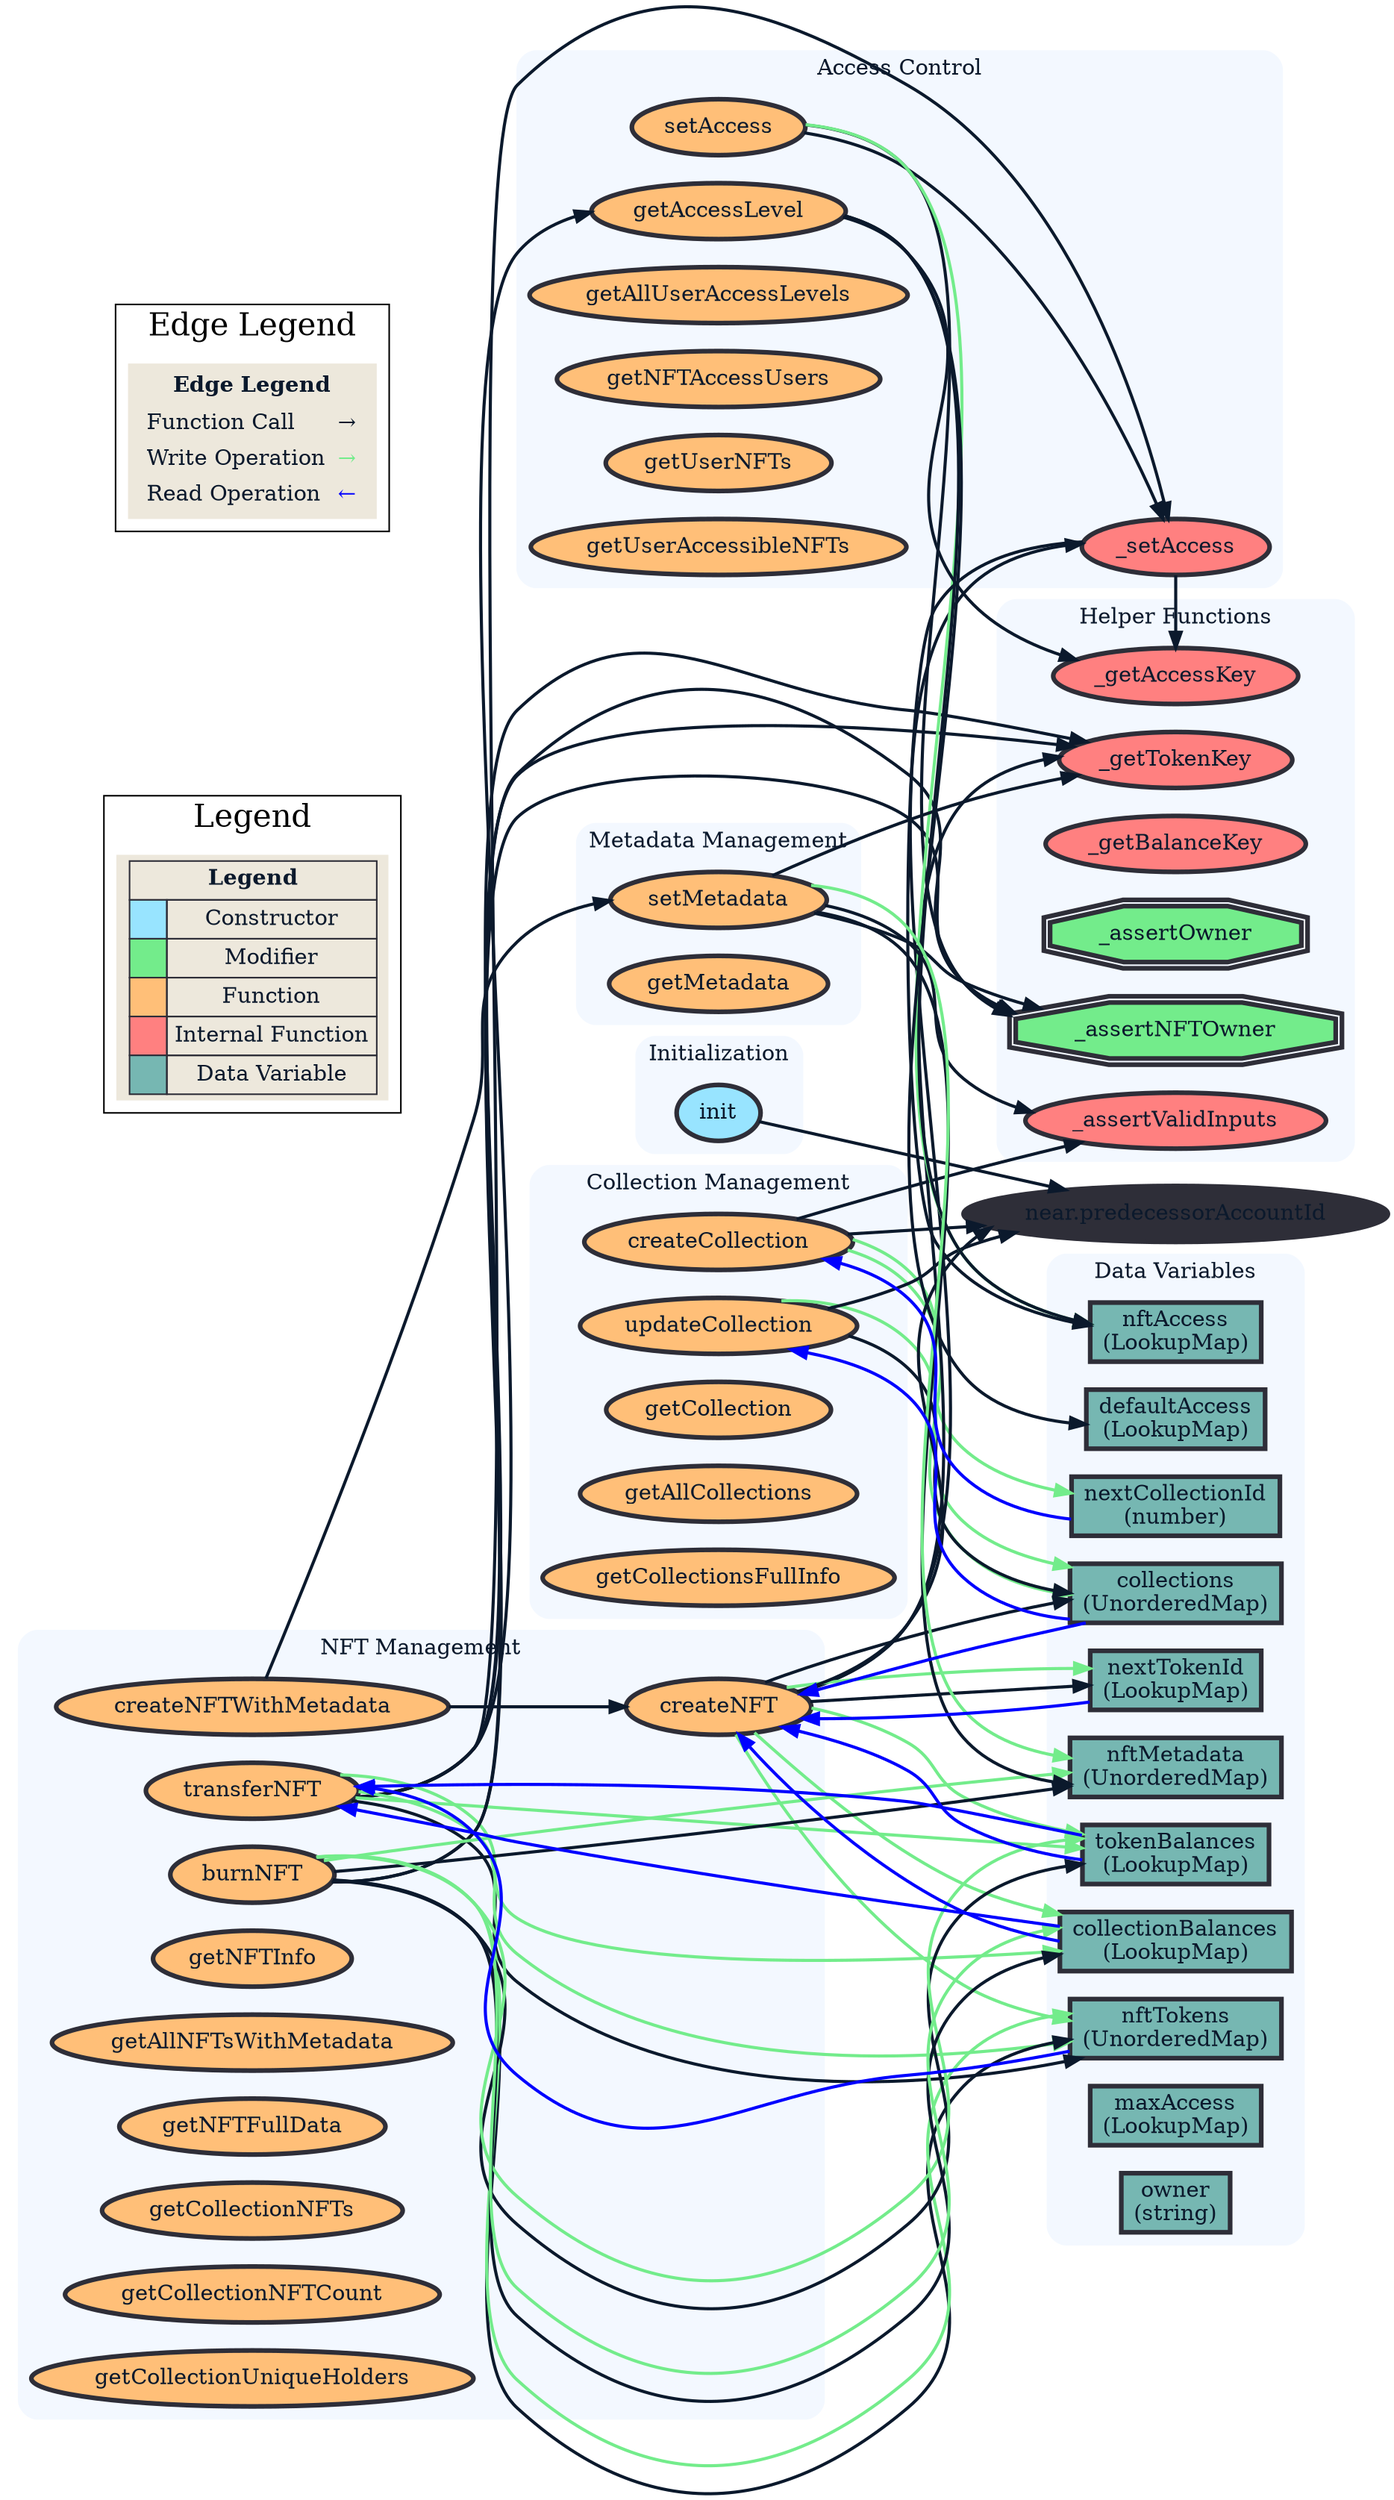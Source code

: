 digraph G {
  graph [ratio="auto", page="100", compound=true, bgcolor="white"];
  node [style="filled", fillcolor="#2E2E38", color="#2E2E38", penwidth=3, fontcolor="#0B192C"];
  edge [color="#FFFFFF", penwidth=2, fontname="Helvetica", fontcolor="#0B192C"];
  rankdir=LR;

  // ---------------------------- Subgraphs ---------------------------- //

  subgraph "clusterInitialization" {
    graph [label="Initialization", color="#F3F8FF", fontcolor="#0B192C", style="rounded", bgcolor="#F3F8FF"];
    "NeuraNFT.init" [label="init", fillcolor="#98E4FF", fontcolor="#0B192C"];
  }

  subgraph "clusterCollectionManagement" {
    graph [label="Collection Management", color="#F3F8FF", fontcolor="#0B192C", style="rounded", bgcolor="#F3F8FF"];
    "NeuraNFT.createCollection" [label="createCollection", fillcolor="#FFBF78", fontcolor="#0B192C"];
    "NeuraNFT.updateCollection" [label="updateCollection", fillcolor="#FFBF78", fontcolor="#0B192C"];
    "NeuraNFT.getCollection" [label="getCollection", fillcolor="#FFBF78", fontcolor="#0B192C"];
    "NeuraNFT.getAllCollections" [label="getAllCollections", fillcolor="#FFBF78", fontcolor="#0B192C"];
    "NeuraNFT.getCollectionsFullInfo" [label="getCollectionsFullInfo", fillcolor="#FFBF78", fontcolor="#0B192C"];
  }

  subgraph "clusterNFTManagement" {
    graph [label="NFT Management", color="#F3F8FF", fontcolor="#0B192C", style="rounded", bgcolor="#F3F8FF"];
    "NeuraNFT.createNFT" [label="createNFT", fillcolor="#FFBF78", fontcolor="#0B192C"];
    "NeuraNFT.createNFTWithMetadata" [label="createNFTWithMetadata", fillcolor="#FFBF78", fontcolor="#0B192C"];
    "NeuraNFT.transferNFT" [label="transferNFT", fillcolor="#FFBF78", fontcolor="#0B192C"];
    "NeuraNFT.burnNFT" [label="burnNFT", fillcolor="#FFBF78", fontcolor="#0B192C"];
    "NeuraNFT.getNFTInfo" [label="getNFTInfo", fillcolor="#FFBF78", fontcolor="#0B192C"];
    "NeuraNFT.getAllNFTsWithMetadata" [label="getAllNFTsWithMetadata", fillcolor="#FFBF78", fontcolor="#0B192C"];
    "NeuraNFT.getNFTFullData" [label="getNFTFullData", fillcolor="#FFBF78", fontcolor="#0B192C"];
    "NeuraNFT.getCollectionNFTs" [label="getCollectionNFTs", fillcolor="#FFBF78", fontcolor="#0B192C"];
    "NeuraNFT.getCollectionNFTCount" [label="getCollectionNFTCount", fillcolor="#FFBF78", fontcolor="#0B192C"];
    "NeuraNFT.getCollectionUniqueHolders" [label="getCollectionUniqueHolders", fillcolor="#FFBF78", fontcolor="#0B192C"];
  }

  subgraph "clusterAccessControl" {
    graph [label="Access Control", color="#F3F8FF", fontcolor="#0B192C", style="rounded", bgcolor="#F3F8FF"];
    "NeuraNFT.setAccess" [label="setAccess", fillcolor="#FFBF78", fontcolor="#0B192C"];
    "NeuraNFT._setAccess" [label="_setAccess", fillcolor="#FF8080", fontcolor="#0B192C"];
    "NeuraNFT.getAccessLevel" [label="getAccessLevel", fillcolor="#FFBF78", fontcolor="#0B192C"];
    "NeuraNFT.getAllUserAccessLevels" [label="getAllUserAccessLevels", fillcolor="#FFBF78", fontcolor="#0B192C"];
    "NeuraNFT.getNFTAccessUsers" [label="getNFTAccessUsers", fillcolor="#FFBF78", fontcolor="#0B192C"];
    "NeuraNFT.getUserNFTs" [label="getUserNFTs", fillcolor="#FFBF78", fontcolor="#0B192C"];
    "NeuraNFT.getUserAccessibleNFTs" [label="getUserAccessibleNFTs", fillcolor="#FFBF78", fontcolor="#0B192C"];
  }

  subgraph "clusterMetadataManagement" {
    graph [label="Metadata Management", color="#F3F8FF", fontcolor="#0B192C", style="rounded", bgcolor="#F3F8FF"];
    "NeuraNFT.setMetadata" [label="setMetadata", fillcolor="#FFBF78", fontcolor="#0B192C"];
    "NeuraNFT.getMetadata" [label="getMetadata", fillcolor="#FFBF78", fontcolor="#0B192C"];
  }

  subgraph "clusterHelperFunctions" {
    graph [label="Helper Functions", color="#F3F8FF", fontcolor="#0B192C", style="rounded", bgcolor="#F3F8FF"];
    "NeuraNFT._getTokenKey" [label="_getTokenKey", fillcolor="#FF8080", fontcolor="#0B192C"];
    "NeuraNFT._getAccessKey" [label="_getAccessKey", fillcolor="#FF8080", fontcolor="#0B192C"];
    "NeuraNFT._getBalanceKey" [label="_getBalanceKey", fillcolor="#FF8080", fontcolor="#0B192C"];
    "NeuraNFT._assertOwner" [label="_assertOwner", fillcolor="#73EC8B", fontcolor="#0B192C", shape=doubleoctagon];
    "NeuraNFT._assertNFTOwner" [label="_assertNFTOwner", fillcolor="#73EC8B", fontcolor="#0B192C", shape=doubleoctagon];
    "NeuraNFT._assertValidInputs" [label="_assertValidInputs", fillcolor="#FF8080", fontcolor="#0B192C"];
  }

  subgraph "clusterDataVariables" {
    graph [label="Data Variables", color="#F3F8FF", fontcolor="#0B192C", style="rounded", bgcolor="#F3F8FF"];
    "NeuraNFT.nftTokens" [label="nftTokens\n(UnorderedMap)", shape="rectangle", fillcolor="#76B7B2", fontcolor="#0B192C"];
    "NeuraNFT.nftMetadata" [label="nftMetadata\n(UnorderedMap)", shape="rectangle", fillcolor="#76B7B2", fontcolor="#0B192C"];
    "NeuraNFT.tokenBalances" [label="tokenBalances\n(LookupMap)", shape="rectangle", fillcolor="#76B7B2", fontcolor="#0B192C"];
    "NeuraNFT.collectionBalances" [label="collectionBalances\n(LookupMap)", shape="rectangle", fillcolor="#76B7B2", fontcolor="#0B192C"];
    "NeuraNFT.collections" [label="collections\n(UnorderedMap)", shape="rectangle", fillcolor="#76B7B2", fontcolor="#0B192C"];
    "NeuraNFT.nextTokenId" [label="nextTokenId\n(LookupMap)", shape="rectangle", fillcolor="#76B7B2", fontcolor="#0B192C"];
    "NeuraNFT.nextCollectionId" [label="nextCollectionId\n(number)", shape="rectangle", fillcolor="#76B7B2", fontcolor="#0B192C"];
    "NeuraNFT.nftAccess" [label="nftAccess\n(LookupMap)", shape="rectangle", fillcolor="#76B7B2", fontcolor="#0B192C"];
    "NeuraNFT.defaultAccess" [label="defaultAccess\n(LookupMap)", shape="rectangle", fillcolor="#76B7B2", fontcolor="#0B192C"];
    "NeuraNFT.maxAccess" [label="maxAccess\n(LookupMap)", shape="rectangle", fillcolor="#76B7B2", fontcolor="#0B192C"];
    "NeuraNFT.owner" [label="owner\n(string)", shape="rectangle", fillcolor="#76B7B2", fontcolor="#0B192C"];
  }

  // ---------------------------- Function Calls ---------------------------- //

  "NeuraNFT.init" -> "near.predecessorAccountId" [color="#0B192C"];

  "NeuraNFT.createCollection" -> "NeuraNFT._assertValidInputs" [color="#0B192C"];
  "NeuraNFT.createCollection" -> "near.predecessorAccountId" [color="#0B192C"];

  "NeuraNFT.updateCollection" -> "NeuraNFT.collections" [color="#0B192C"];
  "NeuraNFT.updateCollection" -> "near.predecessorAccountId" [color="#0B192C"];

  "NeuraNFT.createNFT" -> "NeuraNFT.collections" [color="#0B192C"];
  "NeuraNFT.createNFT" -> "near.predecessorAccountId" [color="#0B192C"];
  "NeuraNFT.createNFT" -> "NeuraNFT.nextTokenId" [color="#0B192C"];
  "NeuraNFT.createNFT" -> "NeuraNFT._getTokenKey" [color="#0B192C"];
  "NeuraNFT.createNFT" -> "NeuraNFT._setAccess" [color="#0B192C"];

  "NeuraNFT.transferNFT" -> "NeuraNFT._assertNFTOwner" [color="#0B192C"];
  "NeuraNFT.transferNFT" -> "NeuraNFT._getTokenKey" [color="#0B192C"];
  "NeuraNFT.transferNFT" -> "NeuraNFT.nftTokens" [color="#0B192C"];
  "NeuraNFT.transferNFT" -> "NeuraNFT.getAccessLevel" [color="#0B192C"];
  "NeuraNFT.transferNFT" -> "NeuraNFT._setAccess" [color="#0B192C"];

  "NeuraNFT.setAccess" -> "NeuraNFT._assertNFTOwner" [color="#0B192C"];
  "NeuraNFT.setAccess" -> "NeuraNFT._setAccess" [color="#0B192C"];

  "NeuraNFT._setAccess" -> "NeuraNFT._getAccessKey" [color="#0B192C"];
  "NeuraNFT._setAccess" -> "NeuraNFT.nftAccess" [color="#0B192C"];

  "NeuraNFT.getAccessLevel" -> "NeuraNFT._getAccessKey" [color="#0B192C"];
  "NeuraNFT.getAccessLevel" -> "NeuraNFT.nftAccess" [color="#0B192C"];
  "NeuraNFT.getAccessLevel" -> "NeuraNFT.defaultAccess" [color="#0B192C"];

  "NeuraNFT.setMetadata" -> "NeuraNFT._assertNFTOwner" [color="#0B192C"];
  "NeuraNFT.setMetadata" -> "NeuraNFT._assertValidInputs" [color="#0B192C"];
  "NeuraNFT.setMetadata" -> "NeuraNFT.nftMetadata" [color="#0B192C"];
  "NeuraNFT.setMetadata" -> "NeuraNFT._getTokenKey" [color="#0B192C"];

  "NeuraNFT.createNFTWithMetadata" -> "NeuraNFT.createNFT" [color="#0B192C"];
  "NeuraNFT.createNFTWithMetadata" -> "NeuraNFT.setMetadata" [color="#0B192C"];

  "NeuraNFT.burnNFT" -> "NeuraNFT._assertNFTOwner" [color="#0B192C"];
  "NeuraNFT.burnNFT" -> "NeuraNFT._getTokenKey" [color="#0B192C"];
  "NeuraNFT.burnNFT" -> "NeuraNFT.nftTokens" [color="#0B192C"];
  "NeuraNFT.burnNFT" -> "NeuraNFT.tokenBalances" [color="#0B192C"];
  "NeuraNFT.burnNFT" -> "NeuraNFT.collectionBalances" [color="#0B192C"];
  "NeuraNFT.burnNFT" -> "NeuraNFT.nftMetadata" [color="#0B192C"];

  // ---------------------------- Data Variable Access ---------------------------- //

  // NeuraNFT.createCollection
  "NeuraNFT.createCollection" -> "NeuraNFT.collections" [color="#73EC8B"]; // write
  "NeuraNFT.createCollection" -> "NeuraNFT.nextCollectionId" [color="#73EC8B"]; // write
  "NeuraNFT.nextCollectionId" -> "NeuraNFT.createCollection" [color="blue"]; // read

  // NeuraNFT.updateCollection
  "NeuraNFT.updateCollection" -> "NeuraNFT.collections" [color="#73EC8B"]; // write
  "NeuraNFT.collections" -> "NeuraNFT.updateCollection" [color="blue"]; // read

  // NeuraNFT.createNFT
  "NeuraNFT.createNFT" -> "NeuraNFT.nftTokens" [color="#73EC8B"];
  "NeuraNFT.createNFT" -> "NeuraNFT.nextTokenId" [color="#73EC8B"];
  "NeuraNFT.createNFT" -> "NeuraNFT.tokenBalances" [color="#73EC8B"];
  "NeuraNFT.createNFT" -> "NeuraNFT.collectionBalances" [color="#73EC8B"];
  "NeuraNFT.collections" -> "NeuraNFT.createNFT" [color="blue"];
  "NeuraNFT.nextTokenId" -> "NeuraNFT.createNFT" [color="blue"];
  "NeuraNFT.tokenBalances" -> "NeuraNFT.createNFT" [color="blue"];
  "NeuraNFT.collectionBalances" -> "NeuraNFT.createNFT" [color="blue"];

  // NeuraNFT.transferNFT
  "NeuraNFT.transferNFT" -> "NeuraNFT.nftTokens" [color="#73EC8B"]; // write
  "NeuraNFT.transferNFT" -> "NeuraNFT.tokenBalances" [color="#73EC8B"];
  "NeuraNFT.transferNFT" -> "NeuraNFT.collectionBalances" [color="#73EC8B"];
  "NeuraNFT.nftTokens" -> "NeuraNFT.transferNFT" [color="blue"];
  "NeuraNFT.tokenBalances" -> "NeuraNFT.transferNFT" [color="blue"];
  "NeuraNFT.collectionBalances" -> "NeuraNFT.transferNFT" [color="blue"];

  // NeuraNFT.setAccess
  "NeuraNFT.setAccess" -> "NeuraNFT.nftAccess" [color="#73EC8B"]; // via _setAccess

  // NeuraNFT.setMetadata
  "NeuraNFT.setMetadata" -> "NeuraNFT.nftMetadata" [color="#73EC8B"];

  // NeuraNFT.burnNFT
  "NeuraNFT.burnNFT" -> "NeuraNFT.nftTokens" [color="#73EC8B"]; // remove
  "NeuraNFT.burnNFT" -> "NeuraNFT.nftMetadata" [color="#73EC8B"]; // remove
  "NeuraNFT.burnNFT" -> "NeuraNFT.tokenBalances" [color="#73EC8B"];
  "NeuraNFT.burnNFT" -> "NeuraNFT.collectionBalances" [color="#73EC8B"];

  // ---------------------------- Legend ---------------------------- //

  subgraph cluster_legend {
    label="Legend";
    fontsize=20;
    node [shape=plaintext, fillcolor="#EDE8DC"];

    legend [label=<
      <TABLE BORDER="0" CELLBORDER="1" CELLSPACING="0" CELLPADDING="4">
        <TR><TD COLSPAN="2"><B>Legend</B></TD></TR>
        <TR>
          <TD BGCOLOR="#98E4FF">&nbsp;&nbsp;&nbsp;</TD>
          <TD>Constructor</TD>
        </TR>
        <TR>
          <TD BGCOLOR="#73EC8B">&nbsp;&nbsp;&nbsp;</TD>
          <TD>Modifier</TD>
        </TR>
        <TR>
          <TD BGCOLOR="#FFBF78">&nbsp;&nbsp;&nbsp;</TD>
          <TD>Function</TD>
        </TR>
        <TR>
          <TD BGCOLOR="#FF8080">&nbsp;&nbsp;&nbsp;</TD>
          <TD>Internal Function</TD>
        </TR>
        <TR>
          <TD BGCOLOR="#76B7B2">&nbsp;&nbsp;&nbsp;</TD>
          <TD>Data Variable</TD>
        </TR>
      </TABLE>
    >];
  }





  // ---------------------------- Edge Legend ---------------------------- //

  subgraph cluster_edge_legend {
    label = "Edge Legend";
    fontsize=20;
    node [shape=plaintext, fillcolor="#EDE8DC"];

    edge_legend [label=<
      <TABLE BORDER="0" CELLBORDER="0" CELLSPACING="0" CELLPADDING="4">
        <TR><TD COLSPAN="2"><B>Edge Legend</B></TD></TR>
        <TR>
          <TD ALIGN="LEFT">Function Call</TD>
          <TD><FONT COLOR="#0B192C">&#8594;</FONT></TD>
        </TR>
        <TR>
          <TD ALIGN="LEFT">Write Operation</TD>
          <TD><FONT COLOR="#73EC8B">&#8594;</FONT></TD>
        </TR>
        <TR>
          <TD ALIGN="LEFT">Read Operation</TD>
          <TD><FONT COLOR="blue">&#8592;</FONT></TD>
        </TR>
      </TABLE>
    >];
  }
}
